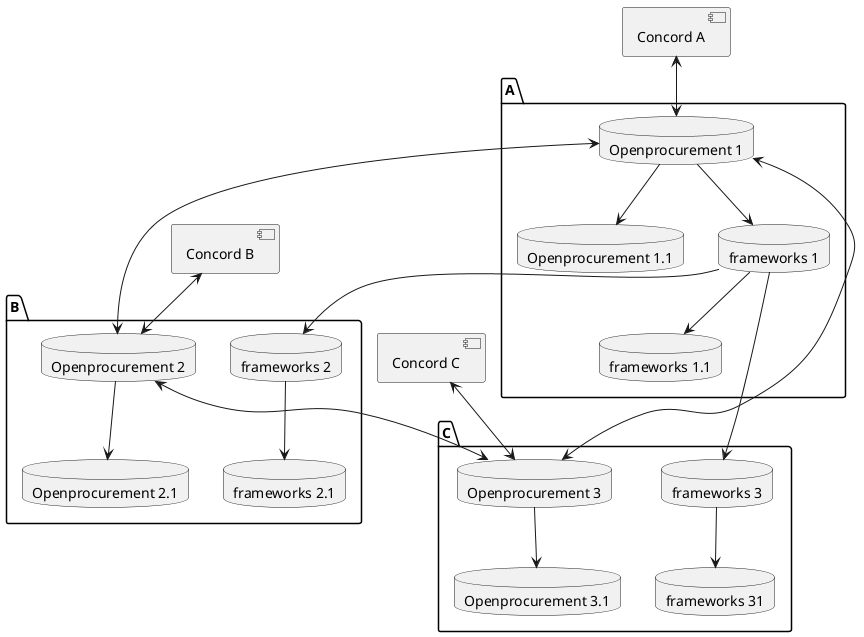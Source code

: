 @startuml


package A {

    database "Openprocurement 1" as OP1

    database "frameworks 1" as f1
    database "frameworks 1.1" as f11

    database "Openprocurement 1.1" as PUB1



    OP1 -d-> PUB1

    OP1 -d-> f1
    f1 -d-> f11
}

component "Concord A" as CONA
CONA <--> OP1


package B {

    database "Openprocurement 2" as OP2
    database "Openprocurement 2.1" as PUB2


    OP2 -d-> PUB2

    database "frameworks 2" as f2
    database "frameworks 2.1" as f21

    f1 -d-> f2
    f2 -d-> f21
}

component "Concord B" as CONB

CONB <--> OP2

package C {

    database "Openprocurement 3" as OP3
    database "Openprocurement 3.1" as PUB3
    OP3 -d-> PUB3
    

    database "frameworks 3" as f3
    database "frameworks 31" as f31
    f1 -d-> f3
    f3 -d-> f31
}

component "Concord C" as CONC
CONC <--> OP3


OP1 <--> OP2
OP1 <--> OP3
OP2 <--> OP3


@enduml
